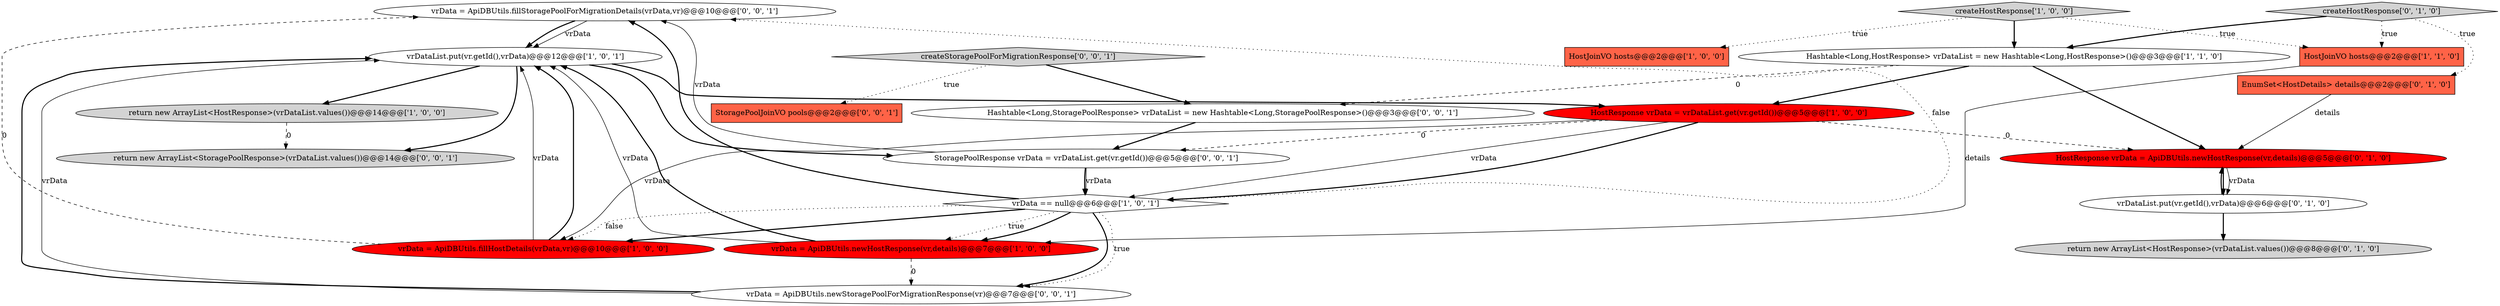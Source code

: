 digraph {
18 [style = filled, label = "vrData = ApiDBUtils.fillStoragePoolForMigrationDetails(vrData,vr)@@@10@@@['0', '0', '1']", fillcolor = white, shape = ellipse image = "AAA0AAABBB3BBB"];
6 [style = filled, label = "vrData == null@@@6@@@['1', '0', '1']", fillcolor = white, shape = diamond image = "AAA0AAABBB1BBB"];
21 [style = filled, label = "return new ArrayList<StoragePoolResponse>(vrDataList.values())@@@14@@@['0', '0', '1']", fillcolor = lightgray, shape = ellipse image = "AAA0AAABBB3BBB"];
9 [style = filled, label = "return new ArrayList<HostResponse>(vrDataList.values())@@@14@@@['1', '0', '0']", fillcolor = lightgray, shape = ellipse image = "AAA0AAABBB1BBB"];
10 [style = filled, label = "return new ArrayList<HostResponse>(vrDataList.values())@@@8@@@['0', '1', '0']", fillcolor = lightgray, shape = ellipse image = "AAA0AAABBB2BBB"];
3 [style = filled, label = "createHostResponse['1', '0', '0']", fillcolor = lightgray, shape = diamond image = "AAA0AAABBB1BBB"];
7 [style = filled, label = "HostJoinVO hosts@@@2@@@['1', '1', '0']", fillcolor = tomato, shape = box image = "AAA0AAABBB1BBB"];
12 [style = filled, label = "vrDataList.put(vr.getId(),vrData)@@@6@@@['0', '1', '0']", fillcolor = white, shape = ellipse image = "AAA0AAABBB2BBB"];
15 [style = filled, label = "StoragePoolJoinVO pools@@@2@@@['0', '0', '1']", fillcolor = tomato, shape = box image = "AAA0AAABBB3BBB"];
1 [style = filled, label = "vrData = ApiDBUtils.newHostResponse(vr,details)@@@7@@@['1', '0', '0']", fillcolor = red, shape = ellipse image = "AAA1AAABBB1BBB"];
14 [style = filled, label = "HostResponse vrData = ApiDBUtils.newHostResponse(vr,details)@@@5@@@['0', '1', '0']", fillcolor = red, shape = ellipse image = "AAA1AAABBB2BBB"];
0 [style = filled, label = "vrData = ApiDBUtils.fillHostDetails(vrData,vr)@@@10@@@['1', '0', '0']", fillcolor = red, shape = ellipse image = "AAA1AAABBB1BBB"];
4 [style = filled, label = "HostJoinVO hosts@@@2@@@['1', '0', '0']", fillcolor = tomato, shape = box image = "AAA0AAABBB1BBB"];
19 [style = filled, label = "Hashtable<Long,StoragePoolResponse> vrDataList = new Hashtable<Long,StoragePoolResponse>()@@@3@@@['0', '0', '1']", fillcolor = white, shape = ellipse image = "AAA0AAABBB3BBB"];
2 [style = filled, label = "vrDataList.put(vr.getId(),vrData)@@@12@@@['1', '0', '1']", fillcolor = white, shape = ellipse image = "AAA0AAABBB1BBB"];
13 [style = filled, label = "EnumSet<HostDetails> details@@@2@@@['0', '1', '0']", fillcolor = tomato, shape = box image = "AAA0AAABBB2BBB"];
20 [style = filled, label = "createStoragePoolForMigrationResponse['0', '0', '1']", fillcolor = lightgray, shape = diamond image = "AAA0AAABBB3BBB"];
5 [style = filled, label = "HostResponse vrData = vrDataList.get(vr.getId())@@@5@@@['1', '0', '0']", fillcolor = red, shape = ellipse image = "AAA1AAABBB1BBB"];
17 [style = filled, label = "StoragePoolResponse vrData = vrDataList.get(vr.getId())@@@5@@@['0', '0', '1']", fillcolor = white, shape = ellipse image = "AAA0AAABBB3BBB"];
16 [style = filled, label = "vrData = ApiDBUtils.newStoragePoolForMigrationResponse(vr)@@@7@@@['0', '0', '1']", fillcolor = white, shape = ellipse image = "AAA0AAABBB3BBB"];
8 [style = filled, label = "Hashtable<Long,HostResponse> vrDataList = new Hashtable<Long,HostResponse>()@@@3@@@['1', '1', '0']", fillcolor = white, shape = ellipse image = "AAA0AAABBB1BBB"];
11 [style = filled, label = "createHostResponse['0', '1', '0']", fillcolor = lightgray, shape = diamond image = "AAA0AAABBB2BBB"];
2->17 [style = bold, label=""];
11->7 [style = dotted, label="true"];
18->2 [style = solid, label="vrData"];
8->19 [style = dashed, label="0"];
6->0 [style = dotted, label="false"];
3->7 [style = dotted, label="true"];
0->2 [style = solid, label="vrData"];
17->6 [style = solid, label="vrData"];
5->14 [style = dashed, label="0"];
16->2 [style = solid, label="vrData"];
7->1 [style = solid, label="details"];
17->6 [style = bold, label=""];
6->18 [style = bold, label=""];
0->2 [style = bold, label=""];
5->6 [style = solid, label="vrData"];
1->2 [style = solid, label="vrData"];
6->1 [style = dotted, label="true"];
20->15 [style = dotted, label="true"];
5->0 [style = solid, label="vrData"];
8->14 [style = bold, label=""];
3->4 [style = dotted, label="true"];
6->0 [style = bold, label=""];
19->17 [style = bold, label=""];
2->9 [style = bold, label=""];
11->13 [style = dotted, label="true"];
16->2 [style = bold, label=""];
18->2 [style = bold, label=""];
6->1 [style = bold, label=""];
6->18 [style = dotted, label="false"];
12->10 [style = bold, label=""];
5->17 [style = dashed, label="0"];
5->6 [style = bold, label=""];
8->5 [style = bold, label=""];
9->21 [style = dashed, label="0"];
6->16 [style = bold, label=""];
2->21 [style = bold, label=""];
1->16 [style = dashed, label="0"];
3->8 [style = bold, label=""];
14->12 [style = bold, label=""];
12->14 [style = bold, label=""];
0->18 [style = dashed, label="0"];
11->8 [style = bold, label=""];
13->14 [style = solid, label="details"];
1->2 [style = bold, label=""];
17->18 [style = solid, label="vrData"];
20->19 [style = bold, label=""];
14->12 [style = solid, label="vrData"];
6->16 [style = dotted, label="true"];
2->5 [style = bold, label=""];
}
